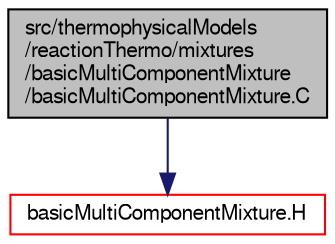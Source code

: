 digraph "src/thermophysicalModels/reactionThermo/mixtures/basicMultiComponentMixture/basicMultiComponentMixture.C"
{
  bgcolor="transparent";
  edge [fontname="FreeSans",fontsize="10",labelfontname="FreeSans",labelfontsize="10"];
  node [fontname="FreeSans",fontsize="10",shape=record];
  Node0 [label="src/thermophysicalModels\l/reactionThermo/mixtures\l/basicMultiComponentMixture\l/basicMultiComponentMixture.C",height=0.2,width=0.4,color="black", fillcolor="grey75", style="filled", fontcolor="black"];
  Node0 -> Node1 [color="midnightblue",fontsize="10",style="solid",fontname="FreeSans"];
  Node1 [label="basicMultiComponentMixture.H",height=0.2,width=0.4,color="red",URL="$a16160.html"];
}

